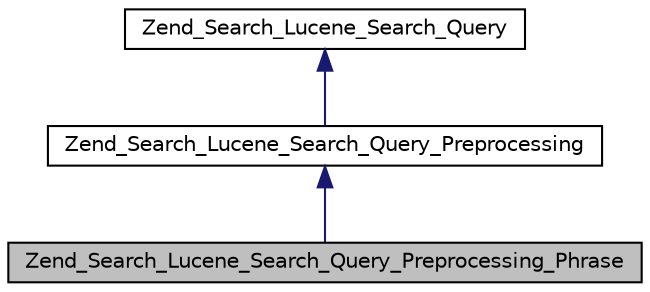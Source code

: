 digraph G
{
  edge [fontname="Helvetica",fontsize="10",labelfontname="Helvetica",labelfontsize="10"];
  node [fontname="Helvetica",fontsize="10",shape=record];
  Node1 [label="Zend_Search_Lucene_Search_Query_Preprocessing_Phrase",height=0.2,width=0.4,color="black", fillcolor="grey75", style="filled" fontcolor="black"];
  Node2 -> Node1 [dir="back",color="midnightblue",fontsize="10",style="solid",fontname="Helvetica"];
  Node2 [label="Zend_Search_Lucene_Search_Query_Preprocessing",height=0.2,width=0.4,color="black", fillcolor="white", style="filled",URL="$class_zend___search___lucene___search___query___preprocessing.html"];
  Node3 -> Node2 [dir="back",color="midnightblue",fontsize="10",style="solid",fontname="Helvetica"];
  Node3 [label="Zend_Search_Lucene_Search_Query",height=0.2,width=0.4,color="black", fillcolor="white", style="filled",URL="$class_zend___search___lucene___search___query.html"];
}
